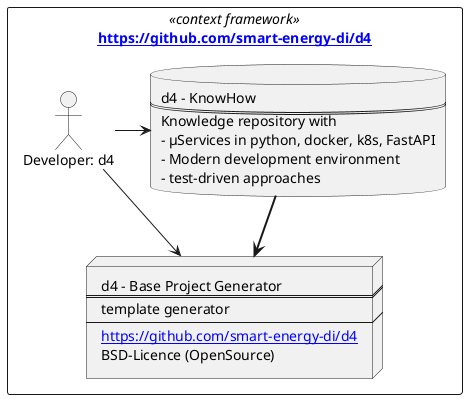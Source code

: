 @startuml

rectangle "[[https://github.com/smart-energy-di/d4]]" <<context framework>> as aaa {
    actor ctxframe_actor1 [
    Developer: d4
    ]

    database ctxframe_knowhow [
    d4 - KnowHow
    ====
    Knowledge repository with
    - µServices in python, docker, k8s, FastAPI
    - Modern development environment
    - test-driven approaches
    ]

    node ctxframe_d4 [
    d4 - Base Project Generator
    ====
    template generator
    ----
    [[https://github.com/smart-energy-di/d4]]
    BSD-Licence (OpenSource)
    ]

    ctxframe_knowhow -[bold]-> ctxframe_d4
    ctxframe_actor1 -> ctxframe_knowhow
    ctxframe_actor1 -> ctxframe_d4
}

@enduml
